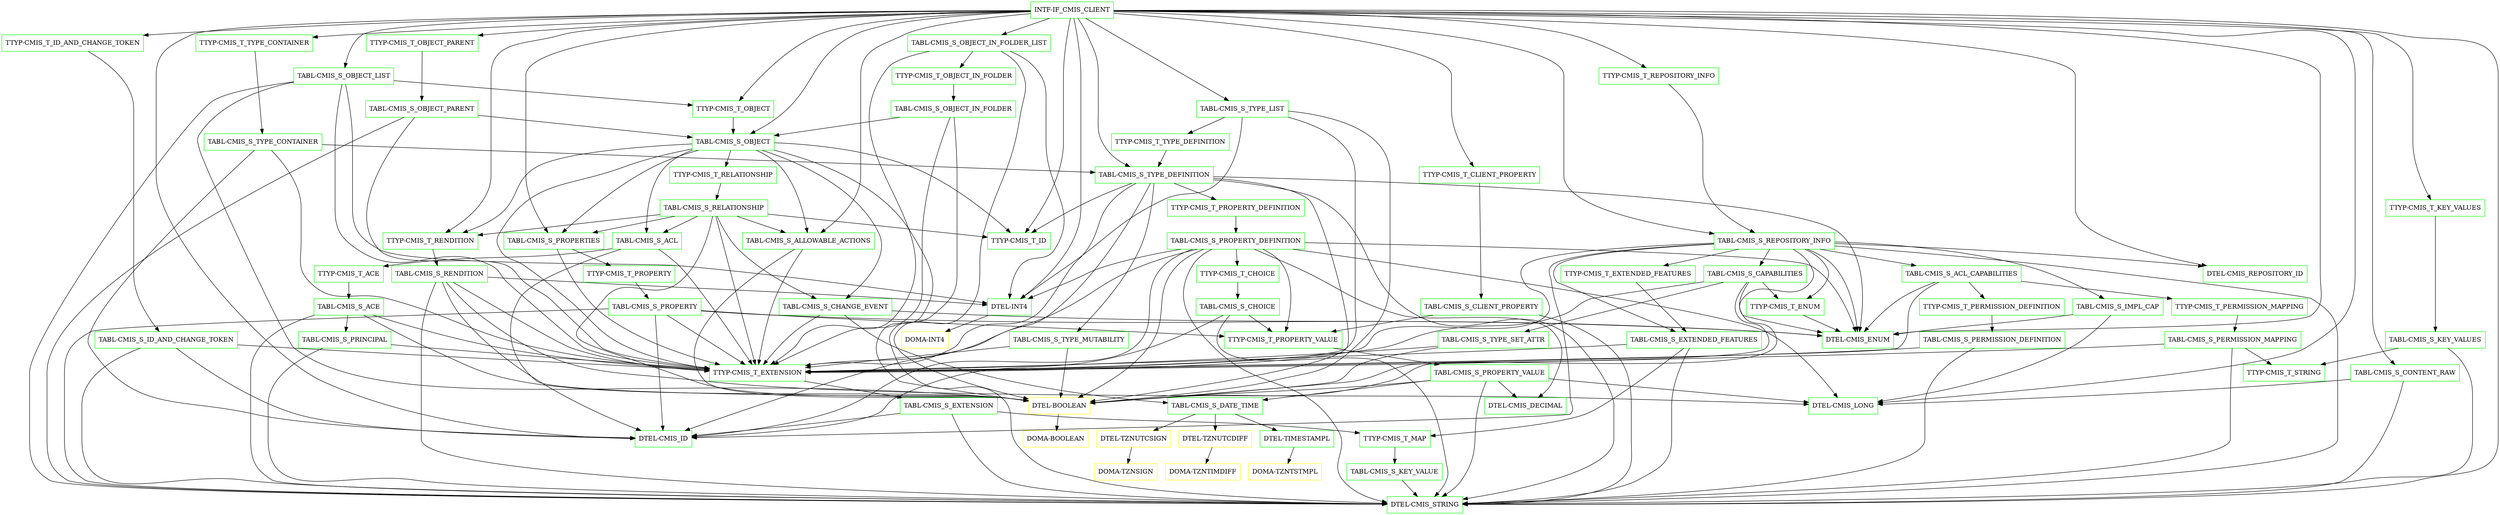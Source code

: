 digraph G {
  "INTF-IF_CMIS_CLIENT" [shape=box,color=green];
  "TTYP-CMIS_T_OBJECT" [shape=box,color=green,URL="./TTYP_CMIS_T_OBJECT.html"];
  "TABL-CMIS_S_OBJECT" [shape=box,color=green,URL="./TABL_CMIS_S_OBJECT.html"];
  "TTYP-CMIS_T_EXTENSION" [shape=box,color=green,URL="./TTYP_CMIS_T_EXTENSION.html"];
  "TABL-CMIS_S_EXTENSION" [shape=box,color=green,URL="./TABL_CMIS_S_EXTENSION.html"];
  "TTYP-CMIS_T_MAP" [shape=box,color=green,URL="./TTYP_CMIS_T_MAP.html"];
  "TABL-CMIS_S_KEY_VALUE" [shape=box,color=green,URL="./TABL_CMIS_S_KEY_VALUE.html"];
  "DTEL-CMIS_STRING" [shape=box,color=green,URL="./DTEL_CMIS_STRING.html"];
  "DTEL-CMIS_ID" [shape=box,color=green,URL="./DTEL_CMIS_ID.html"];
  "TTYP-CMIS_T_RENDITION" [shape=box,color=green,URL="./TTYP_CMIS_T_RENDITION.html"];
  "TABL-CMIS_S_RENDITION" [shape=box,color=green,URL="./TABL_CMIS_S_RENDITION.html"];
  "DTEL-INT4" [shape=box,color=green,URL="./DTEL_INT4.html"];
  "DOMA-INT4" [shape=box,color=yellow,URL="./DOMA_INT4.html"];
  "DTEL-CMIS_LONG" [shape=box,color=green,URL="./DTEL_CMIS_LONG.html"];
  "TTYP-CMIS_T_ID" [shape=box,color=green,URL="./TTYP_CMIS_T_ID.html"];
  "DTEL-BOOLEAN" [shape=box,color=yellow,URL="./DTEL_BOOLEAN.html"];
  "DOMA-BOOLEAN" [shape=box,color=yellow,URL="./DOMA_BOOLEAN.html"];
  "TABL-CMIS_S_ACL" [shape=box,color=green,URL="./TABL_CMIS_S_ACL.html"];
  "TTYP-CMIS_T_ACE" [shape=box,color=green,URL="./TTYP_CMIS_T_ACE.html"];
  "TABL-CMIS_S_ACE" [shape=box,color=green,URL="./TABL_CMIS_S_ACE.html"];
  "TABL-CMIS_S_PRINCIPAL" [shape=box,color=green,URL="./TABL_CMIS_S_PRINCIPAL.html"];
  "TABL-CMIS_S_CHANGE_EVENT" [shape=box,color=green,URL="./TABL_CMIS_S_CHANGE_EVENT.html"];
  "TABL-CMIS_S_DATE_TIME" [shape=box,color=green,URL="./TABL_CMIS_S_DATE_TIME.html"];
  "DTEL-TZNUTCSIGN" [shape=box,color=yellow,URL="./DTEL_TZNUTCSIGN.html"];
  "DOMA-TZNSIGN" [shape=box,color=yellow,URL="./DOMA_TZNSIGN.html"];
  "DTEL-TZNUTCDIFF" [shape=box,color=yellow,URL="./DTEL_TZNUTCDIFF.html"];
  "DOMA-TZNTIMDIFF" [shape=box,color=yellow,URL="./DOMA_TZNTIMDIFF.html"];
  "DTEL-TIMESTAMPL" [shape=box,color=green,URL="./DTEL_TIMESTAMPL.html"];
  "DOMA-TZNTSTMPL" [shape=box,color=yellow,URL="./DOMA_TZNTSTMPL.html"];
  "DTEL-CMIS_ENUM" [shape=box,color=green,URL="./DTEL_CMIS_ENUM.html"];
  "TTYP-CMIS_T_RELATIONSHIP" [shape=box,color=green,URL="./TTYP_CMIS_T_RELATIONSHIP.html"];
  "TABL-CMIS_S_RELATIONSHIP" [shape=box,color=green,URL="./TABL_CMIS_S_RELATIONSHIP.html"];
  "TABL-CMIS_S_ALLOWABLE_ACTIONS" [shape=box,color=green,URL="./TABL_CMIS_S_ALLOWABLE_ACTIONS.html"];
  "TABL-CMIS_S_PROPERTIES" [shape=box,color=green,URL="./TABL_CMIS_S_PROPERTIES.html"];
  "TTYP-CMIS_T_PROPERTY" [shape=box,color=green,URL="./TTYP_CMIS_T_PROPERTY.html"];
  "TABL-CMIS_S_PROPERTY" [shape=box,color=green,URL="./TABL_CMIS_S_PROPERTY.html"];
  "TTYP-CMIS_T_PROPERTY_VALUE" [shape=box,color=green,URL="./TTYP_CMIS_T_PROPERTY_VALUE.html"];
  "TABL-CMIS_S_PROPERTY_VALUE" [shape=box,color=green,URL="./TABL_CMIS_S_PROPERTY_VALUE.html"];
  "DTEL-CMIS_DECIMAL" [shape=box,color=green,URL="./DTEL_CMIS_DECIMAL.html"];
  "TTYP-CMIS_T_ID_AND_CHANGE_TOKEN" [shape=box,color=green,URL="./TTYP_CMIS_T_ID_AND_CHANGE_TOKEN.html"];
  "TABL-CMIS_S_ID_AND_CHANGE_TOKEN" [shape=box,color=green,URL="./TABL_CMIS_S_ID_AND_CHANGE_TOKEN.html"];
  "TABL-CMIS_S_OBJECT_LIST" [shape=box,color=green,URL="./TABL_CMIS_S_OBJECT_LIST.html"];
  "TTYP-CMIS_T_CLIENT_PROPERTY" [shape=box,color=green,URL="./TTYP_CMIS_T_CLIENT_PROPERTY.html"];
  "TABL-CMIS_S_CLIENT_PROPERTY" [shape=box,color=green,URL="./TABL_CMIS_S_CLIENT_PROPERTY.html"];
  "TTYP-CMIS_T_TYPE_CONTAINER" [shape=box,color=green,URL="./TTYP_CMIS_T_TYPE_CONTAINER.html"];
  "TABL-CMIS_S_TYPE_CONTAINER" [shape=box,color=green,URL="./TABL_CMIS_S_TYPE_CONTAINER.html"];
  "TABL-CMIS_S_TYPE_DEFINITION" [shape=box,color=green,URL="./TABL_CMIS_S_TYPE_DEFINITION.html"];
  "TTYP-CMIS_T_PROPERTY_DEFINITION" [shape=box,color=green,URL="./TTYP_CMIS_T_PROPERTY_DEFINITION.html"];
  "TABL-CMIS_S_PROPERTY_DEFINITION" [shape=box,color=green,URL="./TABL_CMIS_S_PROPERTY_DEFINITION.html"];
  "TTYP-CMIS_T_CHOICE" [shape=box,color=green,URL="./TTYP_CMIS_T_CHOICE.html"];
  "TABL-CMIS_S_CHOICE" [shape=box,color=green,URL="./TABL_CMIS_S_CHOICE.html"];
  "TABL-CMIS_S_TYPE_MUTABILITY" [shape=box,color=green,URL="./TABL_CMIS_S_TYPE_MUTABILITY.html"];
  "TTYP-CMIS_T_OBJECT_PARENT" [shape=box,color=green,URL="./TTYP_CMIS_T_OBJECT_PARENT.html"];
  "TABL-CMIS_S_OBJECT_PARENT" [shape=box,color=green,URL="./TABL_CMIS_S_OBJECT_PARENT.html"];
  "TABL-CMIS_S_OBJECT_IN_FOLDER_LIST" [shape=box,color=green,URL="./TABL_CMIS_S_OBJECT_IN_FOLDER_LIST.html"];
  "TTYP-CMIS_T_OBJECT_IN_FOLDER" [shape=box,color=green,URL="./TTYP_CMIS_T_OBJECT_IN_FOLDER.html"];
  "TABL-CMIS_S_OBJECT_IN_FOLDER" [shape=box,color=green,URL="./TABL_CMIS_S_OBJECT_IN_FOLDER.html"];
  "TABL-CMIS_S_TYPE_LIST" [shape=box,color=green,URL="./TABL_CMIS_S_TYPE_LIST.html"];
  "TTYP-CMIS_T_TYPE_DEFINITION" [shape=box,color=green,URL="./TTYP_CMIS_T_TYPE_DEFINITION.html"];
  "TABL-CMIS_S_REPOSITORY_INFO" [shape=box,color=green,URL="./TABL_CMIS_S_REPOSITORY_INFO.html"];
  "TTYP-CMIS_T_EXTENDED_FEATURES" [shape=box,color=green,URL="./TTYP_CMIS_T_EXTENDED_FEATURES.html"];
  "TABL-CMIS_S_EXTENDED_FEATURES" [shape=box,color=green,URL="./TABL_CMIS_S_EXTENDED_FEATURES.html"];
  "TABL-CMIS_S_IMPL_CAP" [shape=box,color=green,URL="./TABL_CMIS_S_IMPL_CAP.html"];
  "TABL-CMIS_S_ACL_CAPABILITIES" [shape=box,color=green,URL="./TABL_CMIS_S_ACL_CAPABILITIES.html"];
  "TTYP-CMIS_T_PERMISSION_DEFINITION" [shape=box,color=green,URL="./TTYP_CMIS_T_PERMISSION_DEFINITION.html"];
  "TABL-CMIS_S_PERMISSION_DEFINITION" [shape=box,color=green,URL="./TABL_CMIS_S_PERMISSION_DEFINITION.html"];
  "TTYP-CMIS_T_PERMISSION_MAPPING" [shape=box,color=green,URL="./TTYP_CMIS_T_PERMISSION_MAPPING.html"];
  "TABL-CMIS_S_PERMISSION_MAPPING" [shape=box,color=green,URL="./TABL_CMIS_S_PERMISSION_MAPPING.html"];
  "TTYP-CMIS_T_STRING" [shape=box,color=green,URL="./TTYP_CMIS_T_STRING.html"];
  "TABL-CMIS_S_CAPABILITIES" [shape=box,color=green,URL="./TABL_CMIS_S_CAPABILITIES.html"];
  "TABL-CMIS_S_TYPE_SET_ATTR" [shape=box,color=green,URL="./TABL_CMIS_S_TYPE_SET_ATTR.html"];
  "TTYP-CMIS_T_ENUM" [shape=box,color=green,URL="./TTYP_CMIS_T_ENUM.html"];
  "DTEL-CMIS_REPOSITORY_ID" [shape=box,color=green,URL="./DTEL_CMIS_REPOSITORY_ID.html"];
  "TTYP-CMIS_T_REPOSITORY_INFO" [shape=box,color=green,URL="./TTYP_CMIS_T_REPOSITORY_INFO.html"];
  "TTYP-CMIS_T_KEY_VALUES" [shape=box,color=green,URL="./TTYP_CMIS_T_KEY_VALUES.html"];
  "TABL-CMIS_S_KEY_VALUES" [shape=box,color=green,URL="./TABL_CMIS_S_KEY_VALUES.html"];
  "TABL-CMIS_S_CONTENT_RAW" [shape=box,color=green,URL="./TABL_CMIS_S_CONTENT_RAW.html"];
  "INTF-IF_CMIS_CLIENT" -> "DTEL-CMIS_REPOSITORY_ID";
  "INTF-IF_CMIS_CLIENT" -> "DTEL-CMIS_ID";
  "INTF-IF_CMIS_CLIENT" -> "TABL-CMIS_S_CONTENT_RAW";
  "INTF-IF_CMIS_CLIENT" -> "DTEL-CMIS_STRING";
  "INTF-IF_CMIS_CLIENT" -> "TABL-CMIS_S_OBJECT";
  "INTF-IF_CMIS_CLIENT" -> "TTYP-CMIS_T_KEY_VALUES";
  "INTF-IF_CMIS_CLIENT" -> "DTEL-CMIS_ENUM";
  "INTF-IF_CMIS_CLIENT" -> "TTYP-CMIS_T_REPOSITORY_INFO";
  "INTF-IF_CMIS_CLIENT" -> "TABL-CMIS_S_REPOSITORY_INFO";
  "INTF-IF_CMIS_CLIENT" -> "DTEL-INT4";
  "INTF-IF_CMIS_CLIENT" -> "TABL-CMIS_S_TYPE_LIST";
  "INTF-IF_CMIS_CLIENT" -> "TABL-CMIS_S_OBJECT_IN_FOLDER_LIST";
  "INTF-IF_CMIS_CLIENT" -> "TTYP-CMIS_T_OBJECT_PARENT";
  "INTF-IF_CMIS_CLIENT" -> "TABL-CMIS_S_TYPE_DEFINITION";
  "INTF-IF_CMIS_CLIENT" -> "TTYP-CMIS_T_TYPE_CONTAINER";
  "INTF-IF_CMIS_CLIENT" -> "TTYP-CMIS_T_CLIENT_PROPERTY";
  "INTF-IF_CMIS_CLIENT" -> "TTYP-CMIS_T_ID";
  "INTF-IF_CMIS_CLIENT" -> "TABL-CMIS_S_OBJECT_LIST";
  "INTF-IF_CMIS_CLIENT" -> "TABL-CMIS_S_PROPERTIES";
  "INTF-IF_CMIS_CLIENT" -> "TABL-CMIS_S_ALLOWABLE_ACTIONS";
  "INTF-IF_CMIS_CLIENT" -> "TTYP-CMIS_T_RENDITION";
  "INTF-IF_CMIS_CLIENT" -> "DTEL-CMIS_LONG";
  "INTF-IF_CMIS_CLIENT" -> "TTYP-CMIS_T_ID_AND_CHANGE_TOKEN";
  "INTF-IF_CMIS_CLIENT" -> "TTYP-CMIS_T_OBJECT";
  "TTYP-CMIS_T_OBJECT" -> "TABL-CMIS_S_OBJECT";
  "TABL-CMIS_S_OBJECT" -> "TABL-CMIS_S_PROPERTIES";
  "TABL-CMIS_S_OBJECT" -> "TABL-CMIS_S_ALLOWABLE_ACTIONS";
  "TABL-CMIS_S_OBJECT" -> "TTYP-CMIS_T_RELATIONSHIP";
  "TABL-CMIS_S_OBJECT" -> "TABL-CMIS_S_CHANGE_EVENT";
  "TABL-CMIS_S_OBJECT" -> "TABL-CMIS_S_ACL";
  "TABL-CMIS_S_OBJECT" -> "DTEL-BOOLEAN";
  "TABL-CMIS_S_OBJECT" -> "TTYP-CMIS_T_ID";
  "TABL-CMIS_S_OBJECT" -> "TTYP-CMIS_T_RENDITION";
  "TABL-CMIS_S_OBJECT" -> "TTYP-CMIS_T_EXTENSION";
  "TTYP-CMIS_T_EXTENSION" -> "TABL-CMIS_S_EXTENSION";
  "TABL-CMIS_S_EXTENSION" -> "DTEL-CMIS_ID";
  "TABL-CMIS_S_EXTENSION" -> "DTEL-CMIS_STRING";
  "TABL-CMIS_S_EXTENSION" -> "TTYP-CMIS_T_MAP";
  "TTYP-CMIS_T_MAP" -> "TABL-CMIS_S_KEY_VALUE";
  "TABL-CMIS_S_KEY_VALUE" -> "DTEL-CMIS_STRING";
  "TTYP-CMIS_T_RENDITION" -> "TABL-CMIS_S_RENDITION";
  "TABL-CMIS_S_RENDITION" -> "DTEL-CMIS_STRING";
  "TABL-CMIS_S_RENDITION" -> "DTEL-CMIS_LONG";
  "TABL-CMIS_S_RENDITION" -> "DTEL-INT4";
  "TABL-CMIS_S_RENDITION" -> "DTEL-CMIS_ID";
  "TABL-CMIS_S_RENDITION" -> "TTYP-CMIS_T_EXTENSION";
  "DTEL-INT4" -> "DOMA-INT4";
  "DTEL-BOOLEAN" -> "DOMA-BOOLEAN";
  "TABL-CMIS_S_ACL" -> "TTYP-CMIS_T_ACE";
  "TABL-CMIS_S_ACL" -> "DTEL-BOOLEAN";
  "TABL-CMIS_S_ACL" -> "TTYP-CMIS_T_EXTENSION";
  "TTYP-CMIS_T_ACE" -> "TABL-CMIS_S_ACE";
  "TABL-CMIS_S_ACE" -> "TABL-CMIS_S_PRINCIPAL";
  "TABL-CMIS_S_ACE" -> "DTEL-CMIS_STRING";
  "TABL-CMIS_S_ACE" -> "DTEL-BOOLEAN";
  "TABL-CMIS_S_ACE" -> "TTYP-CMIS_T_EXTENSION";
  "TABL-CMIS_S_PRINCIPAL" -> "DTEL-CMIS_STRING";
  "TABL-CMIS_S_PRINCIPAL" -> "TTYP-CMIS_T_EXTENSION";
  "TABL-CMIS_S_CHANGE_EVENT" -> "DTEL-CMIS_ENUM";
  "TABL-CMIS_S_CHANGE_EVENT" -> "TABL-CMIS_S_DATE_TIME";
  "TABL-CMIS_S_CHANGE_EVENT" -> "TTYP-CMIS_T_EXTENSION";
  "TABL-CMIS_S_DATE_TIME" -> "DTEL-TIMESTAMPL";
  "TABL-CMIS_S_DATE_TIME" -> "DTEL-TZNUTCDIFF";
  "TABL-CMIS_S_DATE_TIME" -> "DTEL-TZNUTCSIGN";
  "DTEL-TZNUTCSIGN" -> "DOMA-TZNSIGN";
  "DTEL-TZNUTCDIFF" -> "DOMA-TZNTIMDIFF";
  "DTEL-TIMESTAMPL" -> "DOMA-TZNTSTMPL";
  "TTYP-CMIS_T_RELATIONSHIP" -> "TABL-CMIS_S_RELATIONSHIP";
  "TABL-CMIS_S_RELATIONSHIP" -> "TABL-CMIS_S_PROPERTIES";
  "TABL-CMIS_S_RELATIONSHIP" -> "TABL-CMIS_S_ALLOWABLE_ACTIONS";
  "TABL-CMIS_S_RELATIONSHIP" -> "TABL-CMIS_S_CHANGE_EVENT";
  "TABL-CMIS_S_RELATIONSHIP" -> "TABL-CMIS_S_ACL";
  "TABL-CMIS_S_RELATIONSHIP" -> "DTEL-BOOLEAN";
  "TABL-CMIS_S_RELATIONSHIP" -> "TTYP-CMIS_T_ID";
  "TABL-CMIS_S_RELATIONSHIP" -> "TTYP-CMIS_T_RENDITION";
  "TABL-CMIS_S_RELATIONSHIP" -> "TTYP-CMIS_T_EXTENSION";
  "TABL-CMIS_S_ALLOWABLE_ACTIONS" -> "DTEL-BOOLEAN";
  "TABL-CMIS_S_ALLOWABLE_ACTIONS" -> "TTYP-CMIS_T_EXTENSION";
  "TABL-CMIS_S_PROPERTIES" -> "TTYP-CMIS_T_PROPERTY";
  "TABL-CMIS_S_PROPERTIES" -> "TTYP-CMIS_T_EXTENSION";
  "TTYP-CMIS_T_PROPERTY" -> "TABL-CMIS_S_PROPERTY";
  "TABL-CMIS_S_PROPERTY" -> "DTEL-CMIS_ID";
  "TABL-CMIS_S_PROPERTY" -> "DTEL-CMIS_ENUM";
  "TABL-CMIS_S_PROPERTY" -> "DTEL-CMIS_STRING";
  "TABL-CMIS_S_PROPERTY" -> "TTYP-CMIS_T_PROPERTY_VALUE";
  "TABL-CMIS_S_PROPERTY" -> "TTYP-CMIS_T_EXTENSION";
  "TTYP-CMIS_T_PROPERTY_VALUE" -> "TABL-CMIS_S_PROPERTY_VALUE";
  "TABL-CMIS_S_PROPERTY_VALUE" -> "DTEL-CMIS_STRING";
  "TABL-CMIS_S_PROPERTY_VALUE" -> "DTEL-BOOLEAN";
  "TABL-CMIS_S_PROPERTY_VALUE" -> "DTEL-CMIS_LONG";
  "TABL-CMIS_S_PROPERTY_VALUE" -> "DTEL-CMIS_DECIMAL";
  "TABL-CMIS_S_PROPERTY_VALUE" -> "TABL-CMIS_S_DATE_TIME";
  "TTYP-CMIS_T_ID_AND_CHANGE_TOKEN" -> "TABL-CMIS_S_ID_AND_CHANGE_TOKEN";
  "TABL-CMIS_S_ID_AND_CHANGE_TOKEN" -> "DTEL-CMIS_ID";
  "TABL-CMIS_S_ID_AND_CHANGE_TOKEN" -> "DTEL-CMIS_STRING";
  "TABL-CMIS_S_ID_AND_CHANGE_TOKEN" -> "TTYP-CMIS_T_EXTENSION";
  "TABL-CMIS_S_OBJECT_LIST" -> "TTYP-CMIS_T_OBJECT";
  "TABL-CMIS_S_OBJECT_LIST" -> "DTEL-BOOLEAN";
  "TABL-CMIS_S_OBJECT_LIST" -> "DTEL-INT4";
  "TABL-CMIS_S_OBJECT_LIST" -> "DTEL-CMIS_STRING";
  "TABL-CMIS_S_OBJECT_LIST" -> "TTYP-CMIS_T_EXTENSION";
  "TTYP-CMIS_T_CLIENT_PROPERTY" -> "TABL-CMIS_S_CLIENT_PROPERTY";
  "TABL-CMIS_S_CLIENT_PROPERTY" -> "DTEL-CMIS_STRING";
  "TABL-CMIS_S_CLIENT_PROPERTY" -> "TTYP-CMIS_T_PROPERTY_VALUE";
  "TTYP-CMIS_T_TYPE_CONTAINER" -> "TABL-CMIS_S_TYPE_CONTAINER";
  "TABL-CMIS_S_TYPE_CONTAINER" -> "DTEL-CMIS_ID";
  "TABL-CMIS_S_TYPE_CONTAINER" -> "TABL-CMIS_S_TYPE_DEFINITION";
  "TABL-CMIS_S_TYPE_CONTAINER" -> "TTYP-CMIS_T_EXTENSION";
  "TABL-CMIS_S_TYPE_DEFINITION" -> "DTEL-CMIS_ID";
  "TABL-CMIS_S_TYPE_DEFINITION" -> "DTEL-CMIS_STRING";
  "TABL-CMIS_S_TYPE_DEFINITION" -> "DTEL-CMIS_ENUM";
  "TABL-CMIS_S_TYPE_DEFINITION" -> "DTEL-BOOLEAN";
  "TABL-CMIS_S_TYPE_DEFINITION" -> "TTYP-CMIS_T_ID";
  "TABL-CMIS_S_TYPE_DEFINITION" -> "TABL-CMIS_S_TYPE_MUTABILITY";
  "TABL-CMIS_S_TYPE_DEFINITION" -> "TTYP-CMIS_T_PROPERTY_DEFINITION";
  "TABL-CMIS_S_TYPE_DEFINITION" -> "TTYP-CMIS_T_EXTENSION";
  "TTYP-CMIS_T_PROPERTY_DEFINITION" -> "TABL-CMIS_S_PROPERTY_DEFINITION";
  "TABL-CMIS_S_PROPERTY_DEFINITION" -> "DTEL-CMIS_ID";
  "TABL-CMIS_S_PROPERTY_DEFINITION" -> "DTEL-CMIS_STRING";
  "TABL-CMIS_S_PROPERTY_DEFINITION" -> "DTEL-CMIS_ENUM";
  "TABL-CMIS_S_PROPERTY_DEFINITION" -> "DTEL-BOOLEAN";
  "TABL-CMIS_S_PROPERTY_DEFINITION" -> "DTEL-INT4";
  "TABL-CMIS_S_PROPERTY_DEFINITION" -> "DTEL-CMIS_DECIMAL";
  "TABL-CMIS_S_PROPERTY_DEFINITION" -> "DTEL-CMIS_LONG";
  "TABL-CMIS_S_PROPERTY_DEFINITION" -> "TTYP-CMIS_T_PROPERTY_VALUE";
  "TABL-CMIS_S_PROPERTY_DEFINITION" -> "TTYP-CMIS_T_CHOICE";
  "TABL-CMIS_S_PROPERTY_DEFINITION" -> "TTYP-CMIS_T_EXTENSION";
  "TTYP-CMIS_T_CHOICE" -> "TABL-CMIS_S_CHOICE";
  "TABL-CMIS_S_CHOICE" -> "DTEL-CMIS_ID";
  "TABL-CMIS_S_CHOICE" -> "DTEL-CMIS_STRING";
  "TABL-CMIS_S_CHOICE" -> "TTYP-CMIS_T_PROPERTY_VALUE";
  "TABL-CMIS_S_TYPE_MUTABILITY" -> "DTEL-BOOLEAN";
  "TABL-CMIS_S_TYPE_MUTABILITY" -> "TTYP-CMIS_T_EXTENSION";
  "TTYP-CMIS_T_OBJECT_PARENT" -> "TABL-CMIS_S_OBJECT_PARENT";
  "TABL-CMIS_S_OBJECT_PARENT" -> "TABL-CMIS_S_OBJECT";
  "TABL-CMIS_S_OBJECT_PARENT" -> "DTEL-CMIS_STRING";
  "TABL-CMIS_S_OBJECT_PARENT" -> "TTYP-CMIS_T_EXTENSION";
  "TABL-CMIS_S_OBJECT_IN_FOLDER_LIST" -> "TTYP-CMIS_T_OBJECT_IN_FOLDER";
  "TABL-CMIS_S_OBJECT_IN_FOLDER_LIST" -> "DTEL-BOOLEAN";
  "TABL-CMIS_S_OBJECT_IN_FOLDER_LIST" -> "DTEL-INT4";
  "TABL-CMIS_S_OBJECT_IN_FOLDER_LIST" -> "TTYP-CMIS_T_EXTENSION";
  "TTYP-CMIS_T_OBJECT_IN_FOLDER" -> "TABL-CMIS_S_OBJECT_IN_FOLDER";
  "TABL-CMIS_S_OBJECT_IN_FOLDER" -> "TABL-CMIS_S_OBJECT";
  "TABL-CMIS_S_OBJECT_IN_FOLDER" -> "DTEL-CMIS_STRING";
  "TABL-CMIS_S_OBJECT_IN_FOLDER" -> "TTYP-CMIS_T_EXTENSION";
  "TABL-CMIS_S_TYPE_LIST" -> "TTYP-CMIS_T_TYPE_DEFINITION";
  "TABL-CMIS_S_TYPE_LIST" -> "DTEL-BOOLEAN";
  "TABL-CMIS_S_TYPE_LIST" -> "DTEL-INT4";
  "TABL-CMIS_S_TYPE_LIST" -> "TTYP-CMIS_T_EXTENSION";
  "TTYP-CMIS_T_TYPE_DEFINITION" -> "TABL-CMIS_S_TYPE_DEFINITION";
  "TABL-CMIS_S_REPOSITORY_INFO" -> "DTEL-CMIS_REPOSITORY_ID";
  "TABL-CMIS_S_REPOSITORY_INFO" -> "DTEL-CMIS_STRING";
  "TABL-CMIS_S_REPOSITORY_INFO" -> "DTEL-CMIS_ID";
  "TABL-CMIS_S_REPOSITORY_INFO" -> "DTEL-CMIS_ENUM";
  "TABL-CMIS_S_REPOSITORY_INFO" -> "DTEL-BOOLEAN";
  "TABL-CMIS_S_REPOSITORY_INFO" -> "TTYP-CMIS_T_ENUM";
  "TABL-CMIS_S_REPOSITORY_INFO" -> "TABL-CMIS_S_CAPABILITIES";
  "TABL-CMIS_S_REPOSITORY_INFO" -> "TABL-CMIS_S_ACL_CAPABILITIES";
  "TABL-CMIS_S_REPOSITORY_INFO" -> "TABL-CMIS_S_EXTENDED_FEATURES";
  "TABL-CMIS_S_REPOSITORY_INFO" -> "TTYP-CMIS_T_EXTENSION";
  "TABL-CMIS_S_REPOSITORY_INFO" -> "TABL-CMIS_S_IMPL_CAP";
  "TABL-CMIS_S_REPOSITORY_INFO" -> "TTYP-CMIS_T_EXTENDED_FEATURES";
  "TTYP-CMIS_T_EXTENDED_FEATURES" -> "TABL-CMIS_S_EXTENDED_FEATURES";
  "TABL-CMIS_S_EXTENDED_FEATURES" -> "DTEL-CMIS_STRING";
  "TABL-CMIS_S_EXTENDED_FEATURES" -> "TTYP-CMIS_T_MAP";
  "TABL-CMIS_S_EXTENDED_FEATURES" -> "TTYP-CMIS_T_EXTENSION";
  "TABL-CMIS_S_IMPL_CAP" -> "DTEL-CMIS_ENUM";
  "TABL-CMIS_S_IMPL_CAP" -> "DTEL-CMIS_LONG";
  "TABL-CMIS_S_ACL_CAPABILITIES" -> "DTEL-CMIS_ENUM";
  "TABL-CMIS_S_ACL_CAPABILITIES" -> "TTYP-CMIS_T_PERMISSION_MAPPING";
  "TABL-CMIS_S_ACL_CAPABILITIES" -> "TTYP-CMIS_T_PERMISSION_DEFINITION";
  "TABL-CMIS_S_ACL_CAPABILITIES" -> "TTYP-CMIS_T_EXTENSION";
  "TTYP-CMIS_T_PERMISSION_DEFINITION" -> "TABL-CMIS_S_PERMISSION_DEFINITION";
  "TABL-CMIS_S_PERMISSION_DEFINITION" -> "DTEL-CMIS_STRING";
  "TABL-CMIS_S_PERMISSION_DEFINITION" -> "TTYP-CMIS_T_EXTENSION";
  "TTYP-CMIS_T_PERMISSION_MAPPING" -> "TABL-CMIS_S_PERMISSION_MAPPING";
  "TABL-CMIS_S_PERMISSION_MAPPING" -> "DTEL-CMIS_STRING";
  "TABL-CMIS_S_PERMISSION_MAPPING" -> "TTYP-CMIS_T_STRING";
  "TABL-CMIS_S_PERMISSION_MAPPING" -> "TTYP-CMIS_T_EXTENSION";
  "TABL-CMIS_S_CAPABILITIES" -> "DTEL-CMIS_ENUM";
  "TABL-CMIS_S_CAPABILITIES" -> "DTEL-BOOLEAN";
  "TABL-CMIS_S_CAPABILITIES" -> "TTYP-CMIS_T_ENUM";
  "TABL-CMIS_S_CAPABILITIES" -> "TABL-CMIS_S_TYPE_SET_ATTR";
  "TABL-CMIS_S_CAPABILITIES" -> "TTYP-CMIS_T_EXTENSION";
  "TABL-CMIS_S_TYPE_SET_ATTR" -> "DTEL-BOOLEAN";
  "TABL-CMIS_S_TYPE_SET_ATTR" -> "TTYP-CMIS_T_EXTENSION";
  "TTYP-CMIS_T_ENUM" -> "DTEL-CMIS_ENUM";
  "TTYP-CMIS_T_REPOSITORY_INFO" -> "TABL-CMIS_S_REPOSITORY_INFO";
  "TTYP-CMIS_T_KEY_VALUES" -> "TABL-CMIS_S_KEY_VALUES";
  "TABL-CMIS_S_KEY_VALUES" -> "DTEL-CMIS_STRING";
  "TABL-CMIS_S_KEY_VALUES" -> "TTYP-CMIS_T_STRING";
  "TABL-CMIS_S_CONTENT_RAW" -> "DTEL-CMIS_STRING";
  "TABL-CMIS_S_CONTENT_RAW" -> "DTEL-CMIS_LONG";
}
